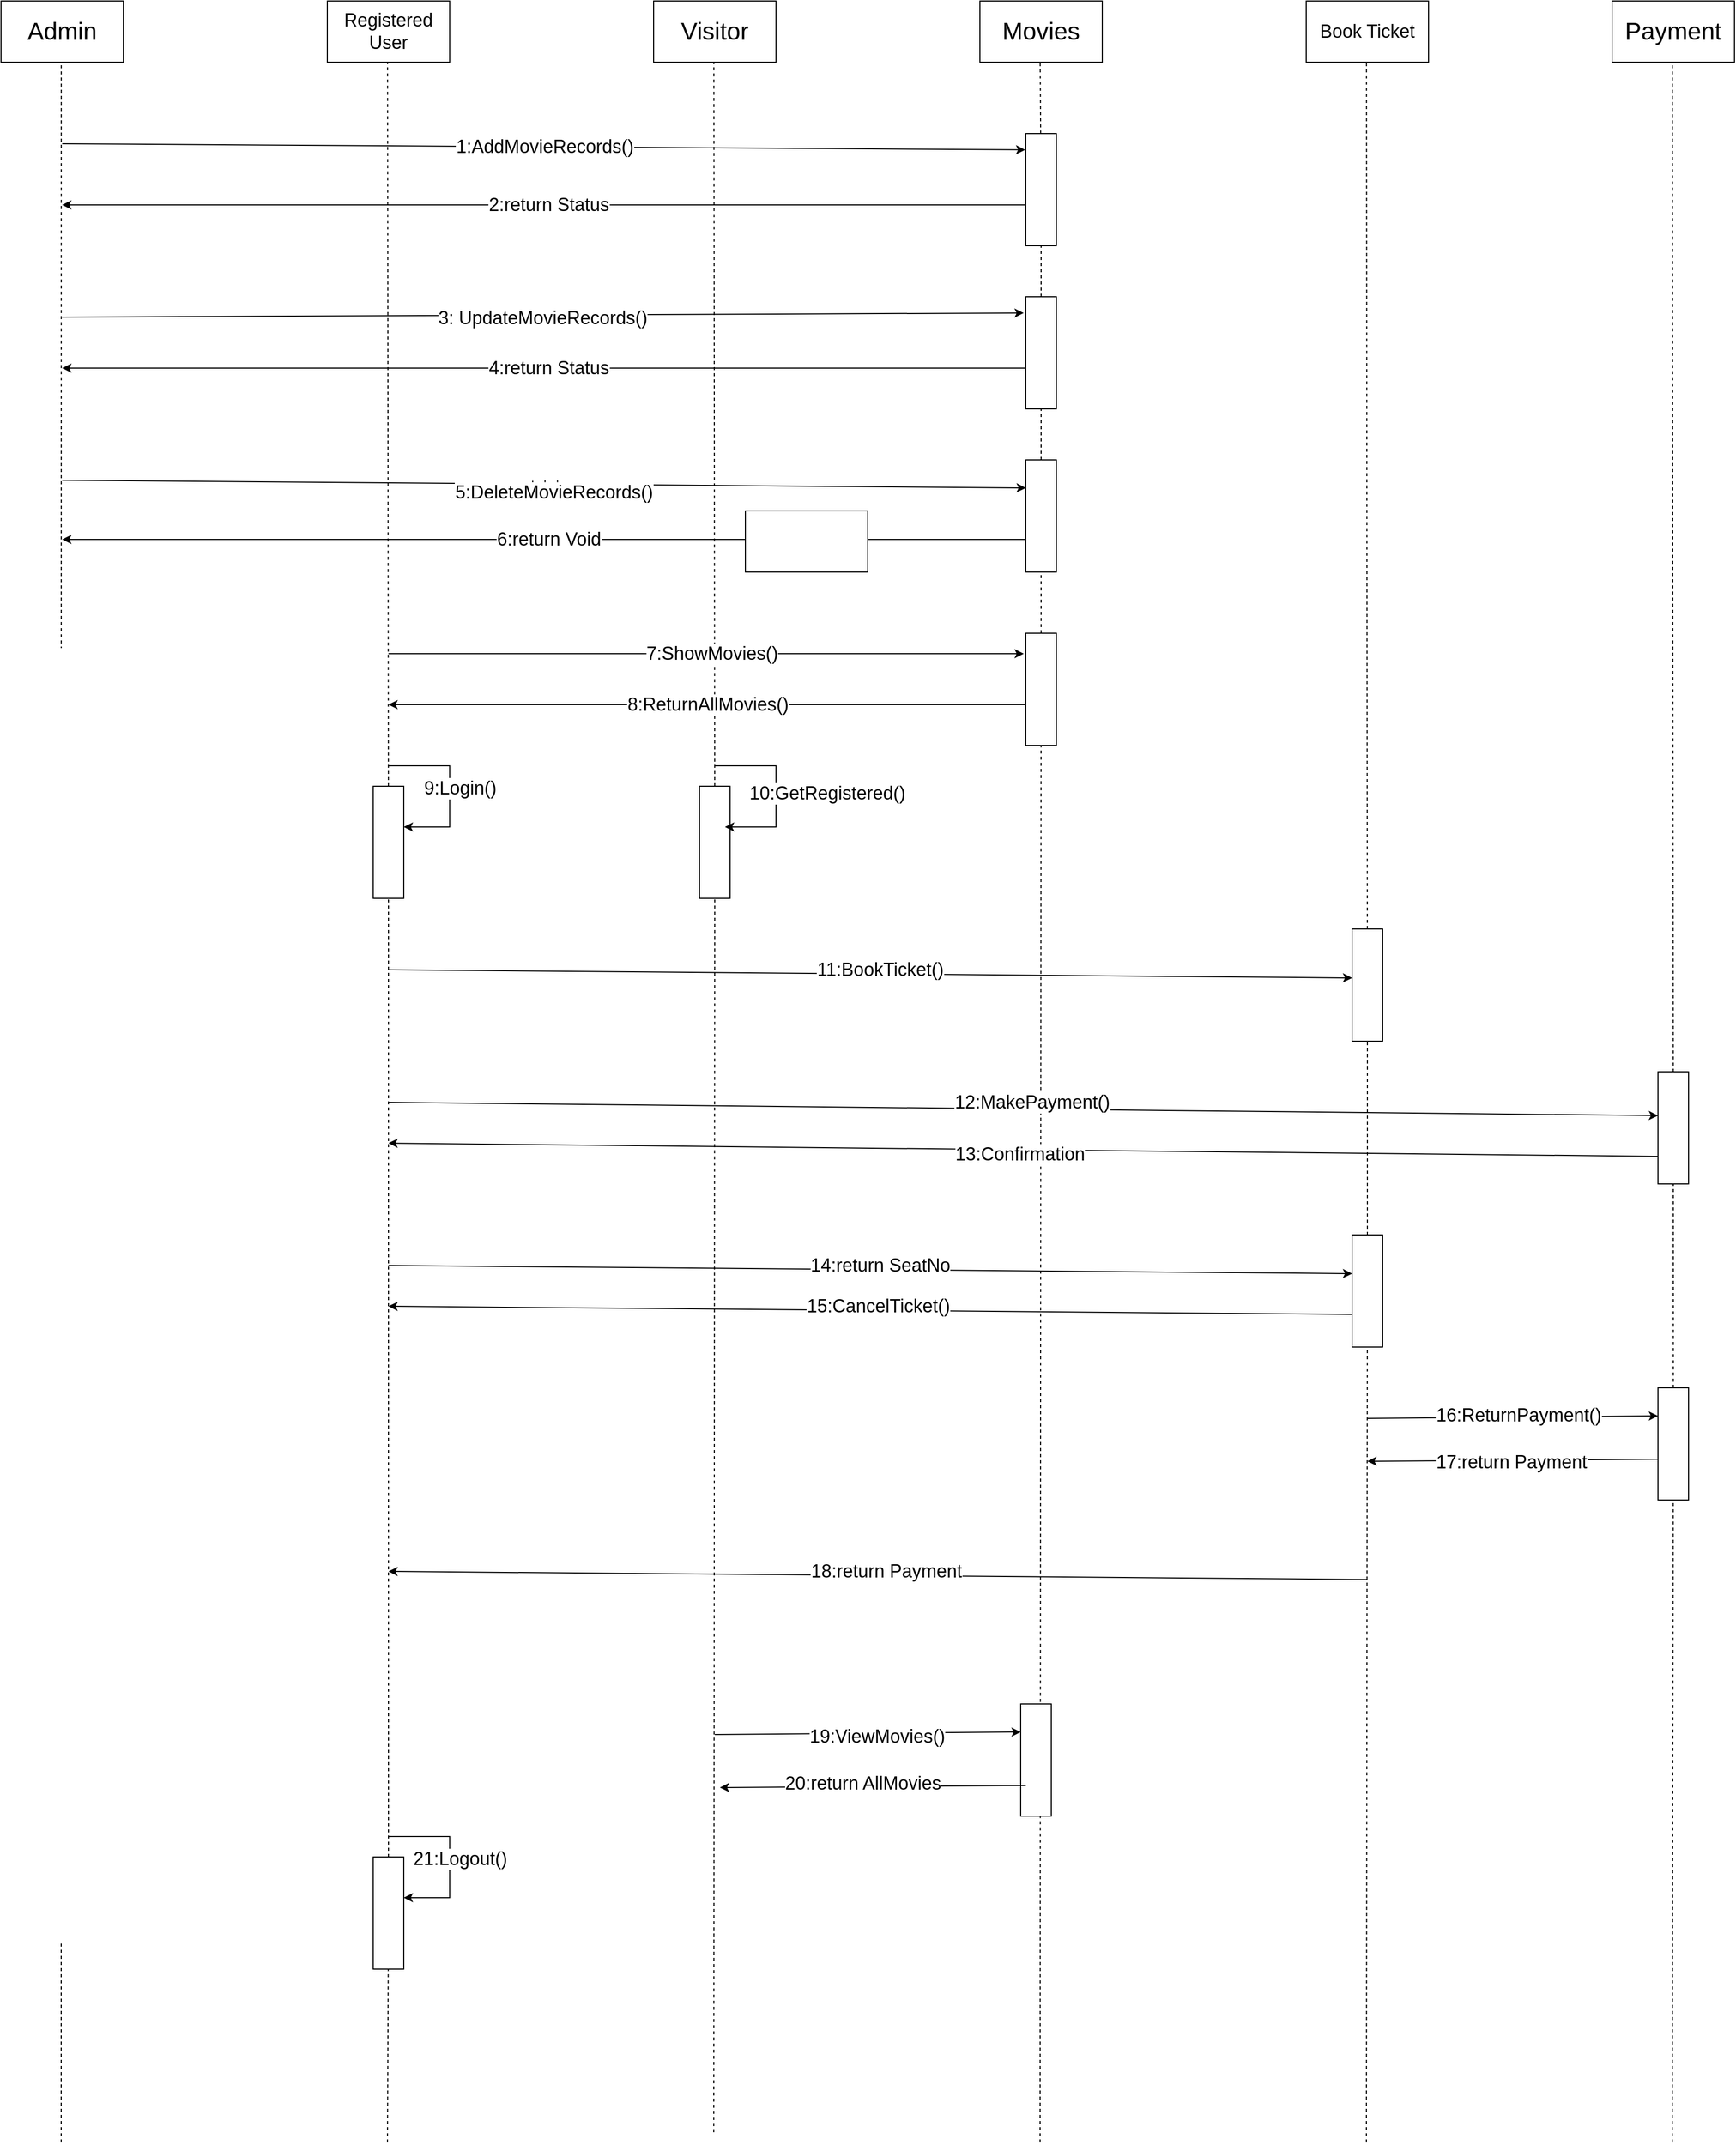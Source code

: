 <mxfile version="24.7.6">
  <diagram name="Page-1" id="G1D7Ty9W3zU1lqtp-ov4">
    <mxGraphModel dx="1909" dy="1013" grid="1" gridSize="10" guides="1" tooltips="1" connect="1" arrows="1" fold="1" page="1" pageScale="1" pageWidth="850" pageHeight="1100" math="0" shadow="0">
      <root>
        <mxCell id="0" />
        <mxCell id="1" parent="0" />
        <mxCell id="SBQ7ikMWirgub6kCIeV2-1" value="&lt;font style=&quot;font-size: 24px;&quot;&gt;Admin&lt;/font&gt;" style="rounded=0;whiteSpace=wrap;html=1;" vertex="1" parent="1">
          <mxGeometry y="20" width="120" height="60" as="geometry" />
        </mxCell>
        <mxCell id="SBQ7ikMWirgub6kCIeV2-2" value="&lt;font style=&quot;font-size: 18px;&quot;&gt;Registered User&lt;/font&gt;" style="rounded=0;whiteSpace=wrap;html=1;" vertex="1" parent="1">
          <mxGeometry x="320" y="20" width="120" height="60" as="geometry" />
        </mxCell>
        <mxCell id="SBQ7ikMWirgub6kCIeV2-3" value="&lt;font style=&quot;font-size: 24px;&quot;&gt;Visitor&lt;/font&gt;" style="rounded=0;whiteSpace=wrap;html=1;" vertex="1" parent="1">
          <mxGeometry x="640" y="20" width="120" height="60" as="geometry" />
        </mxCell>
        <mxCell id="SBQ7ikMWirgub6kCIeV2-4" value="&lt;font style=&quot;font-size: 24px;&quot;&gt;Movies&lt;/font&gt;" style="rounded=0;whiteSpace=wrap;html=1;" vertex="1" parent="1">
          <mxGeometry x="960" y="20" width="120" height="60" as="geometry" />
        </mxCell>
        <mxCell id="SBQ7ikMWirgub6kCIeV2-5" value="&lt;font style=&quot;font-size: 18px;&quot;&gt;Book Ticket&lt;/font&gt;" style="rounded=0;whiteSpace=wrap;html=1;" vertex="1" parent="1">
          <mxGeometry x="1280" y="20" width="120" height="60" as="geometry" />
        </mxCell>
        <mxCell id="SBQ7ikMWirgub6kCIeV2-6" value="&lt;font style=&quot;font-size: 24px;&quot;&gt;Payment&lt;/font&gt;" style="rounded=0;whiteSpace=wrap;html=1;" vertex="1" parent="1">
          <mxGeometry x="1580" y="20" width="120" height="60" as="geometry" />
        </mxCell>
        <mxCell id="SBQ7ikMWirgub6kCIeV2-8" value="" style="endArrow=none;dashed=1;html=1;rounded=0;" edge="1" parent="1">
          <mxGeometry width="50" height="50" relative="1" as="geometry">
            <mxPoint x="59" y="2120" as="sourcePoint" />
            <mxPoint x="59.09" y="80" as="targetPoint" />
          </mxGeometry>
        </mxCell>
        <mxCell id="SBQ7ikMWirgub6kCIeV2-9" value="" style="endArrow=none;dashed=1;html=1;rounded=0;" edge="1" parent="1" source="SBQ7ikMWirgub6kCIeV2-62">
          <mxGeometry width="50" height="50" relative="1" as="geometry">
            <mxPoint x="379.09" y="1152.909" as="sourcePoint" />
            <mxPoint x="379.09" y="80" as="targetPoint" />
          </mxGeometry>
        </mxCell>
        <mxCell id="SBQ7ikMWirgub6kCIeV2-10" value="" style="endArrow=none;dashed=1;html=1;rounded=0;" edge="1" parent="1" source="SBQ7ikMWirgub6kCIeV2-64">
          <mxGeometry width="50" height="50" relative="1" as="geometry">
            <mxPoint x="699.09" y="1152.909" as="sourcePoint" />
            <mxPoint x="699.09" y="80" as="targetPoint" />
          </mxGeometry>
        </mxCell>
        <mxCell id="SBQ7ikMWirgub6kCIeV2-11" value="" style="endArrow=none;dashed=1;html=1;rounded=0;" edge="1" parent="1" source="SBQ7ikMWirgub6kCIeV2-19">
          <mxGeometry width="50" height="50" relative="1" as="geometry">
            <mxPoint x="1019.09" y="1152.909" as="sourcePoint" />
            <mxPoint x="1019.09" y="80" as="targetPoint" />
          </mxGeometry>
        </mxCell>
        <mxCell id="SBQ7ikMWirgub6kCIeV2-12" value="" style="endArrow=none;dashed=1;html=1;rounded=0;" edge="1" parent="1" source="SBQ7ikMWirgub6kCIeV2-75">
          <mxGeometry width="50" height="50" relative="1" as="geometry">
            <mxPoint x="1339" y="1920" as="sourcePoint" />
            <mxPoint x="1339.09" y="80" as="targetPoint" />
          </mxGeometry>
        </mxCell>
        <mxCell id="SBQ7ikMWirgub6kCIeV2-13" value="" style="endArrow=none;dashed=1;html=1;rounded=0;" edge="1" parent="1" source="SBQ7ikMWirgub6kCIeV2-61">
          <mxGeometry width="50" height="50" relative="1" as="geometry">
            <mxPoint x="1639" y="1910" as="sourcePoint" />
            <mxPoint x="1639.09" y="80" as="targetPoint" />
          </mxGeometry>
        </mxCell>
        <mxCell id="SBQ7ikMWirgub6kCIeV2-20" value="" style="endArrow=none;dashed=1;html=1;rounded=0;" edge="1" parent="1" source="SBQ7ikMWirgub6kCIeV2-22" target="SBQ7ikMWirgub6kCIeV2-19">
          <mxGeometry width="50" height="50" relative="1" as="geometry">
            <mxPoint x="1019.09" y="1152.909" as="sourcePoint" />
            <mxPoint x="1019.09" y="80" as="targetPoint" />
          </mxGeometry>
        </mxCell>
        <mxCell id="SBQ7ikMWirgub6kCIeV2-21" style="edgeStyle=orthogonalEdgeStyle;rounded=0;orthogonalLoop=1;jettySize=auto;html=1;exitX=0.25;exitY=0;exitDx=0;exitDy=0;" edge="1" parent="1" source="SBQ7ikMWirgub6kCIeV2-19">
          <mxGeometry relative="1" as="geometry">
            <mxPoint x="1020" y="160" as="targetPoint" />
          </mxGeometry>
        </mxCell>
        <mxCell id="SBQ7ikMWirgub6kCIeV2-19" value="" style="rounded=0;whiteSpace=wrap;html=1;direction=south;" vertex="1" parent="1">
          <mxGeometry x="1005" y="150" width="30" height="110" as="geometry" />
        </mxCell>
        <mxCell id="SBQ7ikMWirgub6kCIeV2-25" value="" style="endArrow=none;dashed=1;html=1;rounded=0;" edge="1" parent="1" source="SBQ7ikMWirgub6kCIeV2-24" target="SBQ7ikMWirgub6kCIeV2-22">
          <mxGeometry width="50" height="50" relative="1" as="geometry">
            <mxPoint x="1019.09" y="1152.909" as="sourcePoint" />
            <mxPoint x="1020" y="260" as="targetPoint" />
          </mxGeometry>
        </mxCell>
        <mxCell id="SBQ7ikMWirgub6kCIeV2-22" value="" style="rounded=0;whiteSpace=wrap;html=1;direction=south;" vertex="1" parent="1">
          <mxGeometry x="1005" y="310" width="30" height="110" as="geometry" />
        </mxCell>
        <mxCell id="SBQ7ikMWirgub6kCIeV2-27" value="" style="endArrow=none;dashed=1;html=1;rounded=0;" edge="1" parent="1" source="SBQ7ikMWirgub6kCIeV2-23" target="SBQ7ikMWirgub6kCIeV2-24">
          <mxGeometry width="50" height="50" relative="1" as="geometry">
            <mxPoint x="1019.09" y="1152.909" as="sourcePoint" />
            <mxPoint x="1020" y="420" as="targetPoint" />
          </mxGeometry>
        </mxCell>
        <mxCell id="SBQ7ikMWirgub6kCIeV2-24" value="" style="rounded=0;whiteSpace=wrap;html=1;direction=south;" vertex="1" parent="1">
          <mxGeometry x="1005" y="470" width="30" height="110" as="geometry" />
        </mxCell>
        <mxCell id="SBQ7ikMWirgub6kCIeV2-28" value="" style="endArrow=none;dashed=1;html=1;rounded=0;" edge="1" parent="1" target="SBQ7ikMWirgub6kCIeV2-23">
          <mxGeometry width="50" height="50" relative="1" as="geometry">
            <mxPoint x="1019" y="2120" as="sourcePoint" />
            <mxPoint x="1020" y="580" as="targetPoint" />
          </mxGeometry>
        </mxCell>
        <mxCell id="SBQ7ikMWirgub6kCIeV2-23" value="" style="rounded=0;whiteSpace=wrap;html=1;direction=south;" vertex="1" parent="1">
          <mxGeometry x="1005" y="640" width="30" height="110" as="geometry" />
        </mxCell>
        <mxCell id="SBQ7ikMWirgub6kCIeV2-29" value="" style="endArrow=classic;html=1;rounded=0;entryX=0.145;entryY=1.018;entryDx=0;entryDy=0;entryPerimeter=0;" edge="1" parent="1" target="SBQ7ikMWirgub6kCIeV2-19">
          <mxGeometry relative="1" as="geometry">
            <mxPoint x="60" y="160" as="sourcePoint" />
            <mxPoint x="160" y="200" as="targetPoint" />
          </mxGeometry>
        </mxCell>
        <mxCell id="SBQ7ikMWirgub6kCIeV2-30" value="Label" style="edgeLabel;resizable=0;html=1;;align=center;verticalAlign=middle;" connectable="0" vertex="1" parent="SBQ7ikMWirgub6kCIeV2-29">
          <mxGeometry relative="1" as="geometry" />
        </mxCell>
        <mxCell id="SBQ7ikMWirgub6kCIeV2-31" value="&lt;font style=&quot;font-size: 18px;&quot;&gt;1:AddMovieRecords()&lt;/font&gt;" style="edgeLabel;html=1;align=center;verticalAlign=middle;resizable=0;points=[];" vertex="1" connectable="0" parent="SBQ7ikMWirgub6kCIeV2-29">
          <mxGeometry x="0.001" relative="1" as="geometry">
            <mxPoint as="offset" />
          </mxGeometry>
        </mxCell>
        <mxCell id="SBQ7ikMWirgub6kCIeV2-33" value="" style="endArrow=classic;html=1;rounded=0;entryX=0.145;entryY=1.067;entryDx=0;entryDy=0;entryPerimeter=0;" edge="1" parent="1" target="SBQ7ikMWirgub6kCIeV2-22">
          <mxGeometry relative="1" as="geometry">
            <mxPoint x="60" y="330" as="sourcePoint" />
            <mxPoint x="160" y="330" as="targetPoint" />
          </mxGeometry>
        </mxCell>
        <mxCell id="SBQ7ikMWirgub6kCIeV2-34" value="Label" style="edgeLabel;resizable=0;html=1;;align=center;verticalAlign=middle;" connectable="0" vertex="1" parent="SBQ7ikMWirgub6kCIeV2-33">
          <mxGeometry relative="1" as="geometry" />
        </mxCell>
        <mxCell id="SBQ7ikMWirgub6kCIeV2-35" value="&lt;font style=&quot;font-size: 18px;&quot;&gt;3: UpdateMovieRecords()&lt;/font&gt;" style="edgeLabel;html=1;align=center;verticalAlign=middle;resizable=0;points=[];" vertex="1" connectable="0" parent="SBQ7ikMWirgub6kCIeV2-33">
          <mxGeometry x="-0.001" y="-3" relative="1" as="geometry">
            <mxPoint as="offset" />
          </mxGeometry>
        </mxCell>
        <mxCell id="SBQ7ikMWirgub6kCIeV2-36" value="" style="endArrow=classic;html=1;rounded=0;entryX=0.25;entryY=1;entryDx=0;entryDy=0;" edge="1" parent="1" target="SBQ7ikMWirgub6kCIeV2-24">
          <mxGeometry relative="1" as="geometry">
            <mxPoint x="60" y="490" as="sourcePoint" />
            <mxPoint x="160" y="490" as="targetPoint" />
          </mxGeometry>
        </mxCell>
        <mxCell id="SBQ7ikMWirgub6kCIeV2-37" value="Label" style="edgeLabel;resizable=0;html=1;;align=center;verticalAlign=middle;" connectable="0" vertex="1" parent="SBQ7ikMWirgub6kCIeV2-36">
          <mxGeometry relative="1" as="geometry" />
        </mxCell>
        <mxCell id="SBQ7ikMWirgub6kCIeV2-40" value="&lt;font style=&quot;font-size: 18px;&quot;&gt;&lt;font style=&quot;&quot;&gt;5:DeleteMovieRecords(&lt;/font&gt;)&lt;/font&gt;" style="edgeLabel;html=1;align=center;verticalAlign=middle;resizable=0;points=[];" vertex="1" connectable="0" parent="SBQ7ikMWirgub6kCIeV2-36">
          <mxGeometry x="0.02" y="-8" relative="1" as="geometry">
            <mxPoint as="offset" />
          </mxGeometry>
        </mxCell>
        <mxCell id="SBQ7ikMWirgub6kCIeV2-41" value="" style="endArrow=classic;html=1;rounded=0;" edge="1" parent="1">
          <mxGeometry relative="1" as="geometry">
            <mxPoint x="380" y="660" as="sourcePoint" />
            <mxPoint x="1003" y="660" as="targetPoint" />
          </mxGeometry>
        </mxCell>
        <mxCell id="SBQ7ikMWirgub6kCIeV2-42" value="Label" style="edgeLabel;resizable=0;html=1;;align=center;verticalAlign=middle;" connectable="0" vertex="1" parent="SBQ7ikMWirgub6kCIeV2-41">
          <mxGeometry relative="1" as="geometry" />
        </mxCell>
        <mxCell id="SBQ7ikMWirgub6kCIeV2-43" value="&lt;font style=&quot;font-size: 18px;&quot;&gt;7:ShowMovies()&lt;/font&gt;" style="edgeLabel;html=1;align=center;verticalAlign=middle;resizable=0;points=[];" vertex="1" connectable="0" parent="SBQ7ikMWirgub6kCIeV2-41">
          <mxGeometry x="0.016" relative="1" as="geometry">
            <mxPoint as="offset" />
          </mxGeometry>
        </mxCell>
        <mxCell id="SBQ7ikMWirgub6kCIeV2-46" value="" style="endArrow=classic;html=1;rounded=0;" edge="1" parent="1">
          <mxGeometry relative="1" as="geometry">
            <mxPoint x="1005" y="220" as="sourcePoint" />
            <mxPoint x="60" y="220" as="targetPoint" />
          </mxGeometry>
        </mxCell>
        <mxCell id="SBQ7ikMWirgub6kCIeV2-47" value="Label" style="edgeLabel;resizable=0;html=1;;align=center;verticalAlign=middle;rotation=0;" connectable="0" vertex="1" parent="SBQ7ikMWirgub6kCIeV2-46">
          <mxGeometry relative="1" as="geometry" />
        </mxCell>
        <mxCell id="SBQ7ikMWirgub6kCIeV2-49" value="&lt;font style=&quot;font-size: 18px;&quot;&gt;2:return Status&lt;/font&gt;" style="edgeLabel;html=1;align=center;verticalAlign=middle;resizable=0;points=[];" vertex="1" connectable="0" parent="SBQ7ikMWirgub6kCIeV2-46">
          <mxGeometry x="-0.008" y="-4" relative="1" as="geometry">
            <mxPoint y="4" as="offset" />
          </mxGeometry>
        </mxCell>
        <mxCell id="SBQ7ikMWirgub6kCIeV2-50" value="" style="endArrow=classic;html=1;rounded=0;" edge="1" parent="1">
          <mxGeometry relative="1" as="geometry">
            <mxPoint x="1005" y="380" as="sourcePoint" />
            <mxPoint x="60" y="380" as="targetPoint" />
          </mxGeometry>
        </mxCell>
        <mxCell id="SBQ7ikMWirgub6kCIeV2-51" value="Label" style="edgeLabel;resizable=0;html=1;;align=center;verticalAlign=middle;rotation=0;" connectable="0" vertex="1" parent="SBQ7ikMWirgub6kCIeV2-50">
          <mxGeometry relative="1" as="geometry" />
        </mxCell>
        <mxCell id="SBQ7ikMWirgub6kCIeV2-52" value="&lt;font style=&quot;font-size: 18px;&quot;&gt;4:return Status&lt;/font&gt;" style="edgeLabel;html=1;align=center;verticalAlign=middle;resizable=0;points=[];" vertex="1" connectable="0" parent="SBQ7ikMWirgub6kCIeV2-50">
          <mxGeometry x="-0.008" y="-4" relative="1" as="geometry">
            <mxPoint y="4" as="offset" />
          </mxGeometry>
        </mxCell>
        <mxCell id="SBQ7ikMWirgub6kCIeV2-53" value="" style="endArrow=classic;html=1;rounded=0;" edge="1" parent="1">
          <mxGeometry relative="1" as="geometry">
            <mxPoint x="1005" y="548" as="sourcePoint" />
            <mxPoint x="60" y="548" as="targetPoint" />
          </mxGeometry>
        </mxCell>
        <mxCell id="SBQ7ikMWirgub6kCIeV2-54" value="Label" style="edgeLabel;resizable=0;html=1;;align=center;verticalAlign=middle;rotation=0;" connectable="0" vertex="1" parent="SBQ7ikMWirgub6kCIeV2-53">
          <mxGeometry relative="1" as="geometry" />
        </mxCell>
        <mxCell id="SBQ7ikMWirgub6kCIeV2-55" value="&lt;font style=&quot;font-size: 18px;&quot;&gt;6:return Void&lt;/font&gt;" style="edgeLabel;html=1;align=center;verticalAlign=middle;resizable=0;points=[];" vertex="1" connectable="0" parent="SBQ7ikMWirgub6kCIeV2-53">
          <mxGeometry x="-0.008" y="-4" relative="1" as="geometry">
            <mxPoint y="4" as="offset" />
          </mxGeometry>
        </mxCell>
        <mxCell id="SBQ7ikMWirgub6kCIeV2-56" value="" style="endArrow=classic;html=1;rounded=0;" edge="1" parent="1">
          <mxGeometry relative="1" as="geometry">
            <mxPoint x="1005" y="710" as="sourcePoint" />
            <mxPoint x="380" y="710" as="targetPoint" />
          </mxGeometry>
        </mxCell>
        <mxCell id="SBQ7ikMWirgub6kCIeV2-57" value="Label" style="edgeLabel;resizable=0;html=1;;align=center;verticalAlign=middle;" connectable="0" vertex="1" parent="SBQ7ikMWirgub6kCIeV2-56">
          <mxGeometry relative="1" as="geometry" />
        </mxCell>
        <mxCell id="SBQ7ikMWirgub6kCIeV2-58" value="&lt;font style=&quot;font-size: 18px;&quot;&gt;8:ReturnAllMovies()&lt;/font&gt;" style="edgeLabel;html=1;align=center;verticalAlign=middle;resizable=0;points=[];" vertex="1" connectable="0" parent="SBQ7ikMWirgub6kCIeV2-56">
          <mxGeometry x="0.0" y="6" relative="1" as="geometry">
            <mxPoint y="-6" as="offset" />
          </mxGeometry>
        </mxCell>
        <mxCell id="SBQ7ikMWirgub6kCIeV2-60" value="" style="rounded=0;whiteSpace=wrap;html=1;" vertex="1" parent="1">
          <mxGeometry x="730" y="520" width="120" height="60" as="geometry" />
        </mxCell>
        <mxCell id="SBQ7ikMWirgub6kCIeV2-63" value="" style="endArrow=none;dashed=1;html=1;rounded=0;" edge="1" parent="1" source="SBQ7ikMWirgub6kCIeV2-118" target="SBQ7ikMWirgub6kCIeV2-62">
          <mxGeometry width="50" height="50" relative="1" as="geometry">
            <mxPoint x="379" y="2062.909" as="sourcePoint" />
            <mxPoint x="379.09" y="80" as="targetPoint" />
          </mxGeometry>
        </mxCell>
        <mxCell id="SBQ7ikMWirgub6kCIeV2-62" value="" style="rounded=0;whiteSpace=wrap;html=1;direction=north;" vertex="1" parent="1">
          <mxGeometry x="365" y="790" width="30" height="110" as="geometry" />
        </mxCell>
        <mxCell id="SBQ7ikMWirgub6kCIeV2-65" value="" style="endArrow=none;dashed=1;html=1;rounded=0;" edge="1" parent="1" target="SBQ7ikMWirgub6kCIeV2-64">
          <mxGeometry width="50" height="50" relative="1" as="geometry">
            <mxPoint x="699" y="2110" as="sourcePoint" />
            <mxPoint x="699.09" y="80" as="targetPoint" />
          </mxGeometry>
        </mxCell>
        <mxCell id="SBQ7ikMWirgub6kCIeV2-64" value="" style="rounded=0;whiteSpace=wrap;html=1;direction=south;" vertex="1" parent="1">
          <mxGeometry x="685" y="790" width="30" height="110" as="geometry" />
        </mxCell>
        <mxCell id="SBQ7ikMWirgub6kCIeV2-68" value="" style="endArrow=classic;html=1;rounded=0;edgeStyle=orthogonalEdgeStyle;elbow=vertical;" edge="1" parent="1">
          <mxGeometry relative="1" as="geometry">
            <mxPoint x="700.0" y="770" as="sourcePoint" />
            <mxPoint x="710" y="830" as="targetPoint" />
            <Array as="points">
              <mxPoint x="760.0" y="770" />
              <mxPoint x="760.0" y="830" />
            </Array>
          </mxGeometry>
        </mxCell>
        <mxCell id="SBQ7ikMWirgub6kCIeV2-69" value="Label" style="edgeLabel;resizable=0;html=1;;align=center;verticalAlign=middle;" connectable="0" vertex="1" parent="SBQ7ikMWirgub6kCIeV2-68">
          <mxGeometry relative="1" as="geometry">
            <mxPoint as="offset" />
          </mxGeometry>
        </mxCell>
        <mxCell id="SBQ7ikMWirgub6kCIeV2-70" value="&lt;font style=&quot;font-size: 18px;&quot;&gt;10:GetRegistered()&lt;/font&gt;" style="edgeLabel;html=1;align=center;verticalAlign=middle;resizable=0;points=[];" vertex="1" connectable="0" parent="SBQ7ikMWirgub6kCIeV2-68">
          <mxGeometry x="0.016" y="-1" relative="1" as="geometry">
            <mxPoint x="51" as="offset" />
          </mxGeometry>
        </mxCell>
        <mxCell id="SBQ7ikMWirgub6kCIeV2-72" value="" style="endArrow=classic;html=1;rounded=0;edgeStyle=orthogonalEdgeStyle;elbow=vertical;" edge="1" parent="1" target="SBQ7ikMWirgub6kCIeV2-62">
          <mxGeometry relative="1" as="geometry">
            <mxPoint x="379.91" y="770" as="sourcePoint" />
            <mxPoint x="399.91" y="830" as="targetPoint" />
            <Array as="points">
              <mxPoint x="440" y="770" />
              <mxPoint x="440" y="830" />
            </Array>
          </mxGeometry>
        </mxCell>
        <mxCell id="SBQ7ikMWirgub6kCIeV2-73" value="Label" style="edgeLabel;resizable=0;html=1;;align=center;verticalAlign=middle;" connectable="0" vertex="1" parent="SBQ7ikMWirgub6kCIeV2-72">
          <mxGeometry relative="1" as="geometry">
            <mxPoint as="offset" />
          </mxGeometry>
        </mxCell>
        <mxCell id="SBQ7ikMWirgub6kCIeV2-74" value="&lt;font style=&quot;font-size: 18px;&quot;&gt;9:Login()&lt;/font&gt;" style="edgeLabel;html=1;align=center;verticalAlign=middle;resizable=0;points=[];" vertex="1" connectable="0" parent="SBQ7ikMWirgub6kCIeV2-72">
          <mxGeometry x="0.016" y="-1" relative="1" as="geometry">
            <mxPoint x="11" y="-2" as="offset" />
          </mxGeometry>
        </mxCell>
        <mxCell id="SBQ7ikMWirgub6kCIeV2-76" value="" style="endArrow=none;dashed=1;html=1;rounded=0;" edge="1" parent="1" source="SBQ7ikMWirgub6kCIeV2-91" target="SBQ7ikMWirgub6kCIeV2-75">
          <mxGeometry width="50" height="50" relative="1" as="geometry">
            <mxPoint x="1339" y="1920" as="sourcePoint" />
            <mxPoint x="1339.09" y="80" as="targetPoint" />
          </mxGeometry>
        </mxCell>
        <mxCell id="SBQ7ikMWirgub6kCIeV2-75" value="" style="rounded=0;whiteSpace=wrap;html=1;direction=south;" vertex="1" parent="1">
          <mxGeometry x="1325" y="930" width="30" height="110" as="geometry" />
        </mxCell>
        <mxCell id="SBQ7ikMWirgub6kCIeV2-77" value="" style="endArrow=classic;html=1;rounded=0;entryX=0.25;entryY=1;entryDx=0;entryDy=0;" edge="1" parent="1">
          <mxGeometry relative="1" as="geometry">
            <mxPoint x="380" y="970" as="sourcePoint" />
            <mxPoint x="1325" y="978" as="targetPoint" />
          </mxGeometry>
        </mxCell>
        <mxCell id="SBQ7ikMWirgub6kCIeV2-78" value="Label" style="edgeLabel;resizable=0;html=1;;align=center;verticalAlign=middle;" connectable="0" vertex="1" parent="SBQ7ikMWirgub6kCIeV2-77">
          <mxGeometry relative="1" as="geometry" />
        </mxCell>
        <mxCell id="SBQ7ikMWirgub6kCIeV2-79" value="&lt;span style=&quot;font-size: 18px;&quot;&gt;11:BookTicket()&lt;/span&gt;" style="edgeLabel;html=1;align=center;verticalAlign=middle;resizable=0;points=[];" vertex="1" connectable="0" parent="SBQ7ikMWirgub6kCIeV2-77">
          <mxGeometry x="0.02" y="-8" relative="1" as="geometry">
            <mxPoint y="-12" as="offset" />
          </mxGeometry>
        </mxCell>
        <mxCell id="SBQ7ikMWirgub6kCIeV2-81" value="" style="endArrow=none;dashed=1;html=1;rounded=0;" edge="1" parent="1" source="SBQ7ikMWirgub6kCIeV2-99" target="SBQ7ikMWirgub6kCIeV2-61">
          <mxGeometry width="50" height="50" relative="1" as="geometry">
            <mxPoint x="1639" y="1910" as="sourcePoint" />
            <mxPoint x="1639.09" y="80" as="targetPoint" />
          </mxGeometry>
        </mxCell>
        <mxCell id="SBQ7ikMWirgub6kCIeV2-61" value="" style="rounded=0;whiteSpace=wrap;html=1;direction=south;" vertex="1" parent="1">
          <mxGeometry x="1625" y="1070" width="30" height="110" as="geometry" />
        </mxCell>
        <mxCell id="SBQ7ikMWirgub6kCIeV2-85" value="" style="endArrow=classic;html=1;rounded=0;entryX=0.75;entryY=1;entryDx=0;entryDy=0;" edge="1" parent="1">
          <mxGeometry relative="1" as="geometry">
            <mxPoint x="380" y="1100" as="sourcePoint" />
            <mxPoint x="1625" y="1113" as="targetPoint" />
          </mxGeometry>
        </mxCell>
        <mxCell id="SBQ7ikMWirgub6kCIeV2-86" value="Label" style="edgeLabel;resizable=0;html=1;;align=center;verticalAlign=middle;" connectable="0" vertex="1" parent="SBQ7ikMWirgub6kCIeV2-85">
          <mxGeometry relative="1" as="geometry" />
        </mxCell>
        <mxCell id="SBQ7ikMWirgub6kCIeV2-87" value="&lt;span style=&quot;font-size: 18px;&quot;&gt;12:MakePayment()&lt;/span&gt;" style="edgeLabel;html=1;align=center;verticalAlign=middle;resizable=0;points=[];" vertex="1" connectable="0" parent="SBQ7ikMWirgub6kCIeV2-85">
          <mxGeometry x="0.02" y="-8" relative="1" as="geometry">
            <mxPoint x="-4" y="-15" as="offset" />
          </mxGeometry>
        </mxCell>
        <mxCell id="SBQ7ikMWirgub6kCIeV2-88" value="" style="endArrow=classic;html=1;rounded=0;entryX=0.75;entryY=1;entryDx=0;entryDy=0;" edge="1" parent="1">
          <mxGeometry relative="1" as="geometry">
            <mxPoint x="1625" y="1153" as="sourcePoint" />
            <mxPoint x="380" y="1140" as="targetPoint" />
          </mxGeometry>
        </mxCell>
        <mxCell id="SBQ7ikMWirgub6kCIeV2-89" value="Label" style="edgeLabel;resizable=0;html=1;;align=center;verticalAlign=middle;" connectable="0" vertex="1" parent="SBQ7ikMWirgub6kCIeV2-88">
          <mxGeometry relative="1" as="geometry" />
        </mxCell>
        <mxCell id="SBQ7ikMWirgub6kCIeV2-90" value="&lt;span style=&quot;font-size: 18px;&quot;&gt;13:Confirmation&lt;/span&gt;" style="edgeLabel;html=1;align=center;verticalAlign=middle;resizable=0;points=[];" vertex="1" connectable="0" parent="SBQ7ikMWirgub6kCIeV2-88">
          <mxGeometry x="0.02" y="-8" relative="1" as="geometry">
            <mxPoint x="9" y="12" as="offset" />
          </mxGeometry>
        </mxCell>
        <mxCell id="SBQ7ikMWirgub6kCIeV2-92" value="" style="endArrow=none;dashed=1;html=1;rounded=0;" edge="1" parent="1" target="SBQ7ikMWirgub6kCIeV2-91">
          <mxGeometry width="50" height="50" relative="1" as="geometry">
            <mxPoint x="1339" y="2120" as="sourcePoint" />
            <mxPoint x="1340" y="1040" as="targetPoint" />
          </mxGeometry>
        </mxCell>
        <mxCell id="SBQ7ikMWirgub6kCIeV2-91" value="" style="rounded=0;whiteSpace=wrap;html=1;direction=south;" vertex="1" parent="1">
          <mxGeometry x="1325" y="1230" width="30" height="110" as="geometry" />
        </mxCell>
        <mxCell id="SBQ7ikMWirgub6kCIeV2-93" value="" style="endArrow=classic;html=1;rounded=0;entryX=0.25;entryY=1;entryDx=0;entryDy=0;" edge="1" parent="1">
          <mxGeometry relative="1" as="geometry">
            <mxPoint x="380" y="1260" as="sourcePoint" />
            <mxPoint x="1325" y="1268" as="targetPoint" />
          </mxGeometry>
        </mxCell>
        <mxCell id="SBQ7ikMWirgub6kCIeV2-94" value="Label" style="edgeLabel;resizable=0;html=1;;align=center;verticalAlign=middle;" connectable="0" vertex="1" parent="SBQ7ikMWirgub6kCIeV2-93">
          <mxGeometry relative="1" as="geometry" />
        </mxCell>
        <mxCell id="SBQ7ikMWirgub6kCIeV2-95" value="&lt;span style=&quot;font-size: 18px;&quot;&gt;14:return SeatNo&lt;/span&gt;" style="edgeLabel;html=1;align=center;verticalAlign=middle;resizable=0;points=[];" vertex="1" connectable="0" parent="SBQ7ikMWirgub6kCIeV2-93">
          <mxGeometry x="0.02" y="-8" relative="1" as="geometry">
            <mxPoint y="-12" as="offset" />
          </mxGeometry>
        </mxCell>
        <mxCell id="SBQ7ikMWirgub6kCIeV2-96" value="" style="endArrow=classic;html=1;rounded=0;entryX=0.25;entryY=1;entryDx=0;entryDy=0;" edge="1" parent="1">
          <mxGeometry relative="1" as="geometry">
            <mxPoint x="1325" y="1308" as="sourcePoint" />
            <mxPoint x="380" y="1300" as="targetPoint" />
          </mxGeometry>
        </mxCell>
        <mxCell id="SBQ7ikMWirgub6kCIeV2-97" value="Label" style="edgeLabel;resizable=0;html=1;;align=center;verticalAlign=middle;" connectable="0" vertex="1" parent="SBQ7ikMWirgub6kCIeV2-96">
          <mxGeometry relative="1" as="geometry" />
        </mxCell>
        <mxCell id="SBQ7ikMWirgub6kCIeV2-98" value="&lt;span style=&quot;font-size: 18px;&quot;&gt;15:CancelTicket()&lt;/span&gt;" style="edgeLabel;html=1;align=center;verticalAlign=middle;resizable=0;points=[];" vertex="1" connectable="0" parent="SBQ7ikMWirgub6kCIeV2-96">
          <mxGeometry x="0.02" y="-8" relative="1" as="geometry">
            <mxPoint x="17" y="4" as="offset" />
          </mxGeometry>
        </mxCell>
        <mxCell id="SBQ7ikMWirgub6kCIeV2-100" value="" style="endArrow=none;dashed=1;html=1;rounded=0;" edge="1" parent="1" target="SBQ7ikMWirgub6kCIeV2-99">
          <mxGeometry width="50" height="50" relative="1" as="geometry">
            <mxPoint x="1639" y="2120" as="sourcePoint" />
            <mxPoint x="1640" y="1180" as="targetPoint" />
          </mxGeometry>
        </mxCell>
        <mxCell id="SBQ7ikMWirgub6kCIeV2-99" value="" style="rounded=0;whiteSpace=wrap;html=1;direction=south;" vertex="1" parent="1">
          <mxGeometry x="1625" y="1380" width="30" height="110" as="geometry" />
        </mxCell>
        <mxCell id="SBQ7ikMWirgub6kCIeV2-101" value="" style="endArrow=classic;html=1;rounded=0;entryX=0.25;entryY=1;entryDx=0;entryDy=0;" edge="1" parent="1" target="SBQ7ikMWirgub6kCIeV2-99">
          <mxGeometry relative="1" as="geometry">
            <mxPoint x="1340" y="1410" as="sourcePoint" />
            <mxPoint x="1440" y="1410" as="targetPoint" />
          </mxGeometry>
        </mxCell>
        <mxCell id="SBQ7ikMWirgub6kCIeV2-102" value="Label" style="edgeLabel;resizable=0;html=1;;align=center;verticalAlign=middle;" connectable="0" vertex="1" parent="SBQ7ikMWirgub6kCIeV2-101">
          <mxGeometry relative="1" as="geometry" />
        </mxCell>
        <mxCell id="SBQ7ikMWirgub6kCIeV2-103" value="&lt;font style=&quot;font-size: 18px;&quot;&gt;16:ReturnPayment()&lt;/font&gt;" style="edgeLabel;html=1;align=center;verticalAlign=middle;resizable=0;points=[];" vertex="1" connectable="0" parent="SBQ7ikMWirgub6kCIeV2-101">
          <mxGeometry x="0.042" y="2" relative="1" as="geometry">
            <mxPoint x="-1" as="offset" />
          </mxGeometry>
        </mxCell>
        <mxCell id="SBQ7ikMWirgub6kCIeV2-105" value="" style="endArrow=classic;html=1;rounded=0;entryX=0.25;entryY=1;entryDx=0;entryDy=0;" edge="1" parent="1">
          <mxGeometry relative="1" as="geometry">
            <mxPoint x="1625" y="1450" as="sourcePoint" />
            <mxPoint x="1340" y="1452" as="targetPoint" />
          </mxGeometry>
        </mxCell>
        <mxCell id="SBQ7ikMWirgub6kCIeV2-106" value="Label" style="edgeLabel;resizable=0;html=1;;align=center;verticalAlign=middle;" connectable="0" vertex="1" parent="SBQ7ikMWirgub6kCIeV2-105">
          <mxGeometry relative="1" as="geometry" />
        </mxCell>
        <mxCell id="SBQ7ikMWirgub6kCIeV2-107" value="&lt;font style=&quot;font-size: 18px;&quot;&gt;17:return Payment&lt;/font&gt;" style="edgeLabel;html=1;align=center;verticalAlign=middle;resizable=0;points=[];" vertex="1" connectable="0" parent="SBQ7ikMWirgub6kCIeV2-105">
          <mxGeometry x="0.042" y="2" relative="1" as="geometry">
            <mxPoint x="4" as="offset" />
          </mxGeometry>
        </mxCell>
        <mxCell id="SBQ7ikMWirgub6kCIeV2-108" value="" style="endArrow=classic;html=1;rounded=0;" edge="1" parent="1">
          <mxGeometry relative="1" as="geometry">
            <mxPoint x="1340" y="1568" as="sourcePoint" />
            <mxPoint x="380" y="1560" as="targetPoint" />
          </mxGeometry>
        </mxCell>
        <mxCell id="SBQ7ikMWirgub6kCIeV2-109" value="Label" style="edgeLabel;resizable=0;html=1;;align=center;verticalAlign=middle;" connectable="0" vertex="1" parent="SBQ7ikMWirgub6kCIeV2-108">
          <mxGeometry relative="1" as="geometry" />
        </mxCell>
        <mxCell id="SBQ7ikMWirgub6kCIeV2-110" value="&lt;span style=&quot;font-size: 18px;&quot;&gt;18:return Payment&lt;/span&gt;" style="edgeLabel;html=1;align=center;verticalAlign=middle;resizable=0;points=[];" vertex="1" connectable="0" parent="SBQ7ikMWirgub6kCIeV2-108">
          <mxGeometry x="0.02" y="-8" relative="1" as="geometry">
            <mxPoint x="17" y="4" as="offset" />
          </mxGeometry>
        </mxCell>
        <mxCell id="SBQ7ikMWirgub6kCIeV2-111" value="" style="rounded=0;whiteSpace=wrap;html=1;direction=south;" vertex="1" parent="1">
          <mxGeometry x="1000" y="1690" width="30" height="110" as="geometry" />
        </mxCell>
        <mxCell id="SBQ7ikMWirgub6kCIeV2-112" value="" style="endArrow=classic;html=1;rounded=0;entryX=0.25;entryY=1;entryDx=0;entryDy=0;" edge="1" parent="1" target="SBQ7ikMWirgub6kCIeV2-111">
          <mxGeometry relative="1" as="geometry">
            <mxPoint x="700" y="1720" as="sourcePoint" />
            <mxPoint x="800" y="1720" as="targetPoint" />
          </mxGeometry>
        </mxCell>
        <mxCell id="SBQ7ikMWirgub6kCIeV2-113" value="Label" style="edgeLabel;resizable=0;html=1;;align=center;verticalAlign=middle;" connectable="0" vertex="1" parent="SBQ7ikMWirgub6kCIeV2-112">
          <mxGeometry relative="1" as="geometry" />
        </mxCell>
        <mxCell id="SBQ7ikMWirgub6kCIeV2-114" value="&lt;font style=&quot;font-size: 18px;&quot;&gt;19:ViewMovies()&lt;/font&gt;" style="edgeLabel;html=1;align=center;verticalAlign=middle;resizable=0;points=[];" vertex="1" connectable="0" parent="SBQ7ikMWirgub6kCIeV2-112">
          <mxGeometry x="0.062" y="-3" relative="1" as="geometry">
            <mxPoint x="-1" as="offset" />
          </mxGeometry>
        </mxCell>
        <mxCell id="SBQ7ikMWirgub6kCIeV2-115" value="" style="endArrow=classic;html=1;rounded=0;entryX=0.25;entryY=1;entryDx=0;entryDy=0;" edge="1" parent="1">
          <mxGeometry relative="1" as="geometry">
            <mxPoint x="1005" y="1770" as="sourcePoint" />
            <mxPoint x="705" y="1772" as="targetPoint" />
          </mxGeometry>
        </mxCell>
        <mxCell id="SBQ7ikMWirgub6kCIeV2-116" value="Label" style="edgeLabel;resizable=0;html=1;;align=center;verticalAlign=middle;" connectable="0" vertex="1" parent="SBQ7ikMWirgub6kCIeV2-115">
          <mxGeometry relative="1" as="geometry" />
        </mxCell>
        <mxCell id="SBQ7ikMWirgub6kCIeV2-117" value="&lt;font style=&quot;font-size: 18px;&quot;&gt;20:return AllMovies&lt;/font&gt;" style="edgeLabel;html=1;align=center;verticalAlign=middle;resizable=0;points=[];" vertex="1" connectable="0" parent="SBQ7ikMWirgub6kCIeV2-115">
          <mxGeometry x="0.062" y="-3" relative="1" as="geometry">
            <mxPoint x="-1" as="offset" />
          </mxGeometry>
        </mxCell>
        <mxCell id="SBQ7ikMWirgub6kCIeV2-119" value="" style="endArrow=none;dashed=1;html=1;rounded=0;" edge="1" parent="1" target="SBQ7ikMWirgub6kCIeV2-118">
          <mxGeometry width="50" height="50" relative="1" as="geometry">
            <mxPoint x="379" y="2120" as="sourcePoint" />
            <mxPoint x="380" y="900" as="targetPoint" />
          </mxGeometry>
        </mxCell>
        <mxCell id="SBQ7ikMWirgub6kCIeV2-118" value="" style="rounded=0;whiteSpace=wrap;html=1;direction=north;" vertex="1" parent="1">
          <mxGeometry x="365" y="1840" width="30" height="110" as="geometry" />
        </mxCell>
        <mxCell id="SBQ7ikMWirgub6kCIeV2-120" value="" style="endArrow=classic;html=1;rounded=0;edgeStyle=orthogonalEdgeStyle;elbow=vertical;" edge="1" parent="1">
          <mxGeometry relative="1" as="geometry">
            <mxPoint x="379.91" y="1820" as="sourcePoint" />
            <mxPoint x="395" y="1880" as="targetPoint" />
            <Array as="points">
              <mxPoint x="440" y="1820" />
              <mxPoint x="440" y="1880" />
            </Array>
          </mxGeometry>
        </mxCell>
        <mxCell id="SBQ7ikMWirgub6kCIeV2-121" value="Label" style="edgeLabel;resizable=0;html=1;;align=center;verticalAlign=middle;" connectable="0" vertex="1" parent="SBQ7ikMWirgub6kCIeV2-120">
          <mxGeometry relative="1" as="geometry">
            <mxPoint as="offset" />
          </mxGeometry>
        </mxCell>
        <mxCell id="SBQ7ikMWirgub6kCIeV2-122" value="&lt;font style=&quot;font-size: 18px;&quot;&gt;21:Logout()&lt;/font&gt;" style="edgeLabel;html=1;align=center;verticalAlign=middle;resizable=0;points=[];" vertex="1" connectable="0" parent="SBQ7ikMWirgub6kCIeV2-120">
          <mxGeometry x="0.016" y="-1" relative="1" as="geometry">
            <mxPoint x="11" y="-2" as="offset" />
          </mxGeometry>
        </mxCell>
      </root>
    </mxGraphModel>
  </diagram>
</mxfile>
